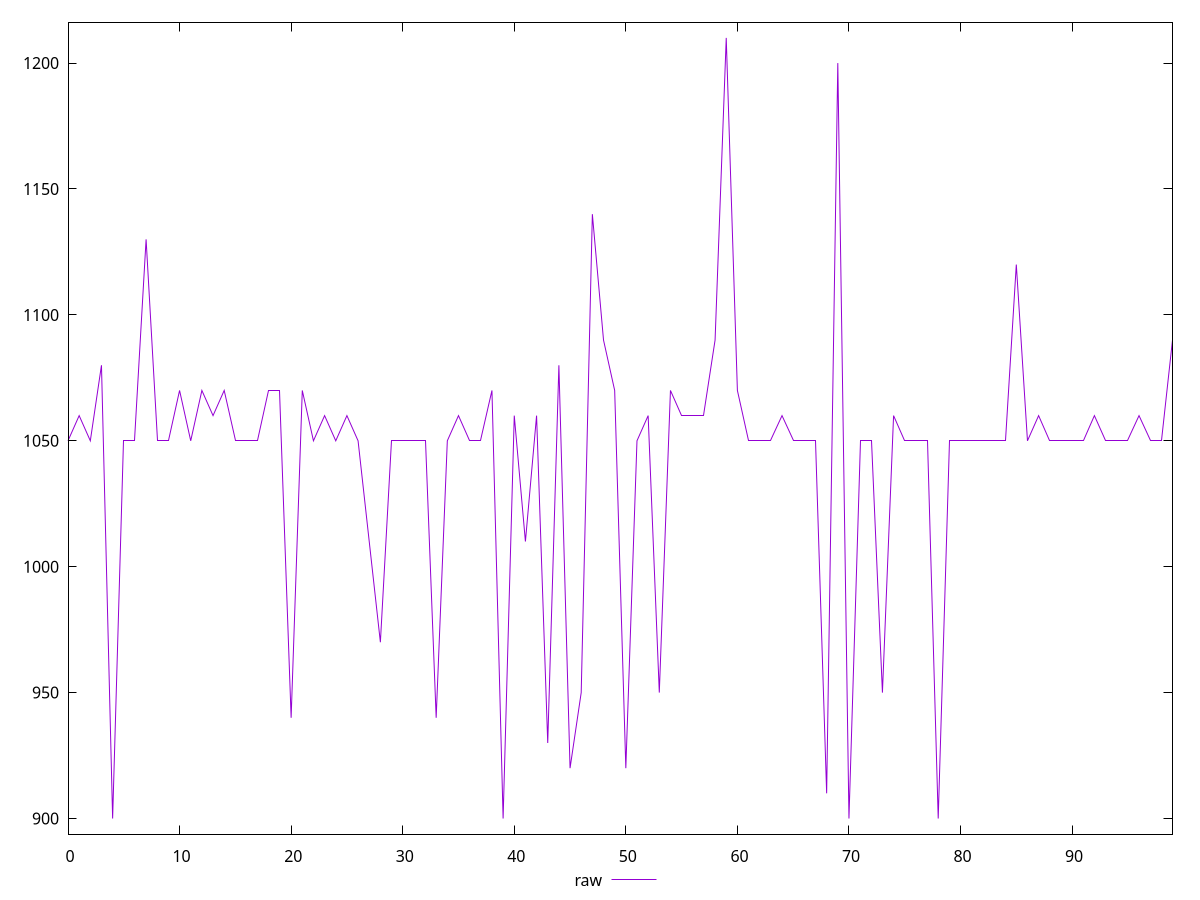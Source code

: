 reset

$raw <<EOF
0 1050
1 1060
2 1050
3 1080
4 900
5 1050
6 1050
7 1130
8 1050
9 1050
10 1070
11 1050
12 1070
13 1060
14 1070
15 1050
16 1050
17 1050
18 1070
19 1070
20 940
21 1070
22 1050
23 1060
24 1050
25 1060
26 1050
27 1010
28 970
29 1050
30 1050
31 1050
32 1050
33 940
34 1050
35 1060
36 1050
37 1050
38 1070
39 900
40 1060
41 1010
42 1060
43 930
44 1080
45 920
46 950
47 1140
48 1090
49 1070
50 920
51 1050
52 1060
53 950
54 1070
55 1060
56 1060
57 1060
58 1090
59 1210
60 1070
61 1050
62 1050
63 1050
64 1060
65 1050
66 1050
67 1050
68 910
69 1200
70 900
71 1050
72 1050
73 950
74 1060
75 1050
76 1050
77 1050
78 900
79 1050
80 1050
81 1050
82 1050
83 1050
84 1050
85 1120
86 1050
87 1060
88 1050
89 1050
90 1050
91 1050
92 1060
93 1050
94 1050
95 1050
96 1060
97 1050
98 1050
99 1090
EOF

set key outside below
set xrange [0:99]
set yrange [893.8:1216.2]
set trange [893.8:1216.2]
set terminal svg size 640, 500 enhanced background rgb 'white'
set output "report_00013_2021-02-09T12-04-24.940Z/unused-javascript/samples/pages+cached+noadtech+nomedia+nocss/raw/values.svg"

plot $raw title "raw" with line

reset
